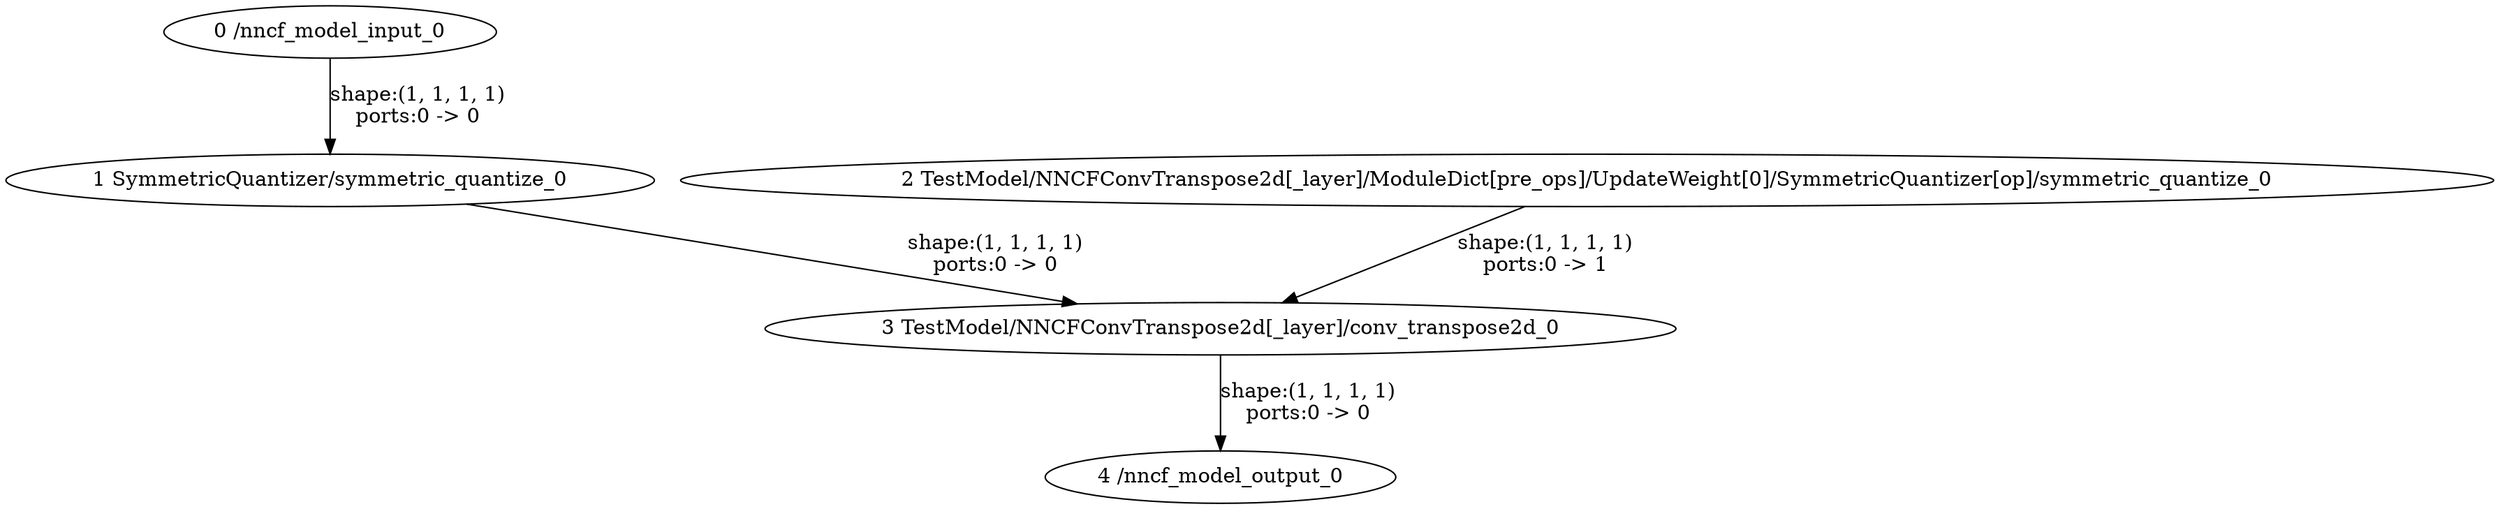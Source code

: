 strict digraph  {
"0 /nncf_model_input_0" [id=0, type=nncf_model_input];
"1 SymmetricQuantizer/symmetric_quantize_0" [id=1, type=symmetric_quantize];
"2 TestModel/NNCFConvTranspose2d[_layer]/ModuleDict[pre_ops]/UpdateWeight[0]/SymmetricQuantizer[op]/symmetric_quantize_0" [id=2, type=symmetric_quantize];
"3 TestModel/NNCFConvTranspose2d[_layer]/conv_transpose2d_0" [id=3, type=conv_transpose2d];
"4 /nncf_model_output_0" [id=4, type=nncf_model_output];
"0 /nncf_model_input_0" -> "1 SymmetricQuantizer/symmetric_quantize_0"  [label="shape:(1, 1, 1, 1)\nports:0 -> 0", style=solid];
"1 SymmetricQuantizer/symmetric_quantize_0" -> "3 TestModel/NNCFConvTranspose2d[_layer]/conv_transpose2d_0"  [label="shape:(1, 1, 1, 1)\nports:0 -> 0", style=solid];
"2 TestModel/NNCFConvTranspose2d[_layer]/ModuleDict[pre_ops]/UpdateWeight[0]/SymmetricQuantizer[op]/symmetric_quantize_0" -> "3 TestModel/NNCFConvTranspose2d[_layer]/conv_transpose2d_0"  [label="shape:(1, 1, 1, 1)\nports:0 -> 1", style=solid];
"3 TestModel/NNCFConvTranspose2d[_layer]/conv_transpose2d_0" -> "4 /nncf_model_output_0"  [label="shape:(1, 1, 1, 1)\nports:0 -> 0", style=solid];
}
